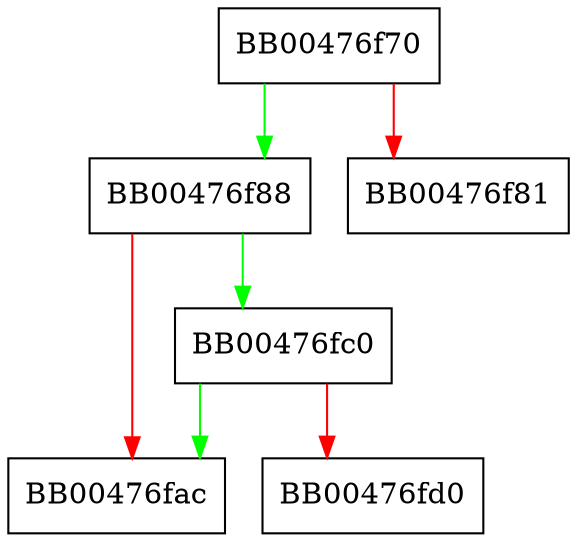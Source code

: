 digraph dtls1_get_timeout {
  node [shape="box"];
  graph [splines=ortho];
  BB00476f70 -> BB00476f88 [color="green"];
  BB00476f70 -> BB00476f81 [color="red"];
  BB00476f88 -> BB00476fc0 [color="green"];
  BB00476f88 -> BB00476fac [color="red"];
  BB00476fc0 -> BB00476fac [color="green"];
  BB00476fc0 -> BB00476fd0 [color="red"];
}
